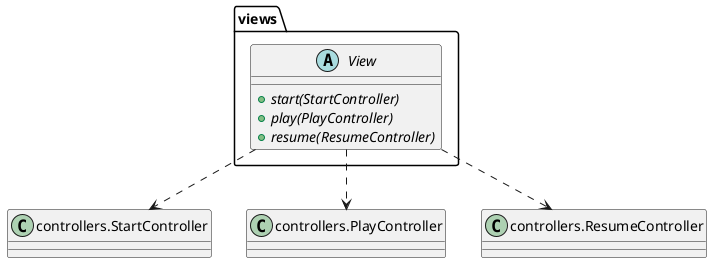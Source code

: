 @startuml connect4.connect4.views


abstract class views.View
class StartController as "controllers.StartController"
class PlayController as "controllers.PlayController"
class ResumeController as "controllers.ResumeController"

View : {abstract} +start(StartController)
View : {abstract} +play(PlayController)
View : {abstract} +resume(ResumeController)

View ..> StartController
View ..> PlayController
View ..> ResumeController


@enduml